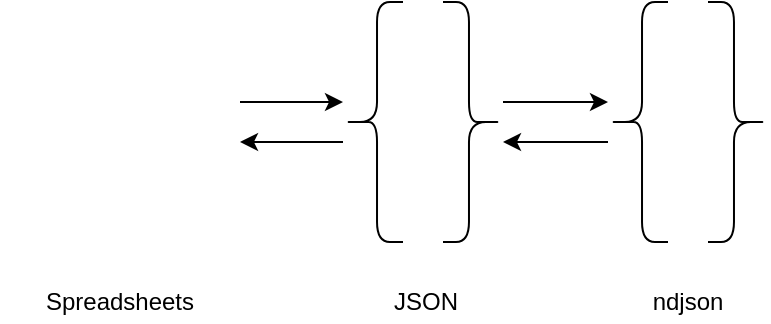 <mxfile version="10.9.2" type="github"><diagram id="V1ysC_uIVKq3ogrdYcVA" name="Page-1"><mxGraphModel dx="1394" dy="793" grid="1" gridSize="10" guides="1" tooltips="1" connect="1" arrows="1" fold="1" page="1" pageScale="1" pageWidth="850" pageHeight="1100" math="0" shadow="0"><root><mxCell id="0"/><mxCell id="1" parent="0"/><mxCell id="kWGeSGznFHGBzQKUIxUh-12" value="" style="edgeStyle=orthogonalEdgeStyle;rounded=0;orthogonalLoop=1;jettySize=auto;html=1;" edge="1" parent="1" source="kWGeSGznFHGBzQKUIxUh-2" target="kWGeSGznFHGBzQKUIxUh-7"><mxGeometry relative="1" as="geometry"><Array as="points"><mxPoint x="190" y="90"/><mxPoint x="190" y="90"/></Array></mxGeometry></mxCell><mxCell id="kWGeSGznFHGBzQKUIxUh-2" value="" style="shape=image;html=1;verticalAlign=top;verticalLabelPosition=bottom;labelBackgroundColor=#ffffff;imageAspect=0;aspect=fixed;image=https://cdn2.iconfinder.com/data/icons/essential-web-2/50/spreadsheet-table-document-data-grid-128.png" vertex="1" parent="1"><mxGeometry x="40" y="40" width="120" height="120" as="geometry"/></mxCell><mxCell id="kWGeSGznFHGBzQKUIxUh-13" value="" style="edgeStyle=orthogonalEdgeStyle;rounded=0;orthogonalLoop=1;jettySize=auto;html=1;" edge="1" parent="1" source="kWGeSGznFHGBzQKUIxUh-7" target="kWGeSGznFHGBzQKUIxUh-2"><mxGeometry relative="1" as="geometry"><Array as="points"><mxPoint x="190" y="110"/><mxPoint x="190" y="110"/></Array></mxGeometry></mxCell><mxCell id="kWGeSGznFHGBzQKUIxUh-15" value="Spreadsheets" style="text;html=1;strokeColor=none;fillColor=none;align=center;verticalAlign=middle;whiteSpace=wrap;rounded=0;" vertex="1" parent="1"><mxGeometry x="80" y="180" width="40" height="20" as="geometry"/></mxCell><mxCell id="kWGeSGznFHGBzQKUIxUh-16" value="&lt;div&gt;ndjson&lt;/div&gt;" style="text;html=1;strokeColor=none;fillColor=none;align=center;verticalAlign=middle;whiteSpace=wrap;rounded=0;" vertex="1" parent="1"><mxGeometry x="364" y="180" width="40" height="20" as="geometry"/></mxCell><mxCell id="kWGeSGznFHGBzQKUIxUh-19" value="" style="group" vertex="1" connectable="0" parent="1"><mxGeometry x="211.5" y="40" width="82.5" height="120" as="geometry"/></mxCell><mxCell id="kWGeSGznFHGBzQKUIxUh-7" value="" style="shape=curlyBracket;whiteSpace=wrap;html=1;rounded=1;size=0.567;" vertex="1" parent="kWGeSGznFHGBzQKUIxUh-19"><mxGeometry width="30" height="120" as="geometry"/></mxCell><mxCell id="kWGeSGznFHGBzQKUIxUh-25" value="" style="edgeStyle=orthogonalEdgeStyle;rounded=0;orthogonalLoop=1;jettySize=auto;html=1;" edge="1" parent="kWGeSGznFHGBzQKUIxUh-19" source="kWGeSGznFHGBzQKUIxUh-9" target="kWGeSGznFHGBzQKUIxUh-21"><mxGeometry relative="1" as="geometry"><Array as="points"><mxPoint x="110" y="50"/><mxPoint x="110" y="50"/></Array></mxGeometry></mxCell><mxCell id="kWGeSGznFHGBzQKUIxUh-9" value="" style="shape=curlyBracket;whiteSpace=wrap;html=1;rounded=1;size=0.567;direction=west;" vertex="1" parent="kWGeSGznFHGBzQKUIxUh-19"><mxGeometry x="50" width="30" height="120" as="geometry"/></mxCell><mxCell id="kWGeSGznFHGBzQKUIxUh-20" value="" style="group" vertex="1" connectable="0" parent="kWGeSGznFHGBzQKUIxUh-19"><mxGeometry x="132.5" width="80" height="120" as="geometry"/></mxCell><mxCell id="kWGeSGznFHGBzQKUIxUh-21" value="" style="shape=curlyBracket;whiteSpace=wrap;html=1;rounded=1;size=0.567;" vertex="1" parent="kWGeSGznFHGBzQKUIxUh-20"><mxGeometry width="30" height="120" as="geometry"/></mxCell><mxCell id="kWGeSGznFHGBzQKUIxUh-22" value="" style="shape=curlyBracket;whiteSpace=wrap;html=1;rounded=1;size=0.567;direction=west;" vertex="1" parent="kWGeSGznFHGBzQKUIxUh-20"><mxGeometry x="50" width="30" height="120" as="geometry"/></mxCell><mxCell id="kWGeSGznFHGBzQKUIxUh-26" value="" style="edgeStyle=orthogonalEdgeStyle;rounded=0;orthogonalLoop=1;jettySize=auto;html=1;" edge="1" parent="kWGeSGznFHGBzQKUIxUh-19" source="kWGeSGznFHGBzQKUIxUh-21" target="kWGeSGznFHGBzQKUIxUh-9"><mxGeometry relative="1" as="geometry"><Array as="points"><mxPoint x="110" y="70"/><mxPoint x="110" y="70"/></Array></mxGeometry></mxCell><mxCell id="kWGeSGznFHGBzQKUIxUh-27" value="&lt;div&gt;JSON&lt;/div&gt;" style="text;html=1;strokeColor=none;fillColor=none;align=center;verticalAlign=middle;whiteSpace=wrap;rounded=0;" vertex="1" parent="1"><mxGeometry x="233" y="180" width="40" height="20" as="geometry"/></mxCell></root></mxGraphModel></diagram></mxfile>